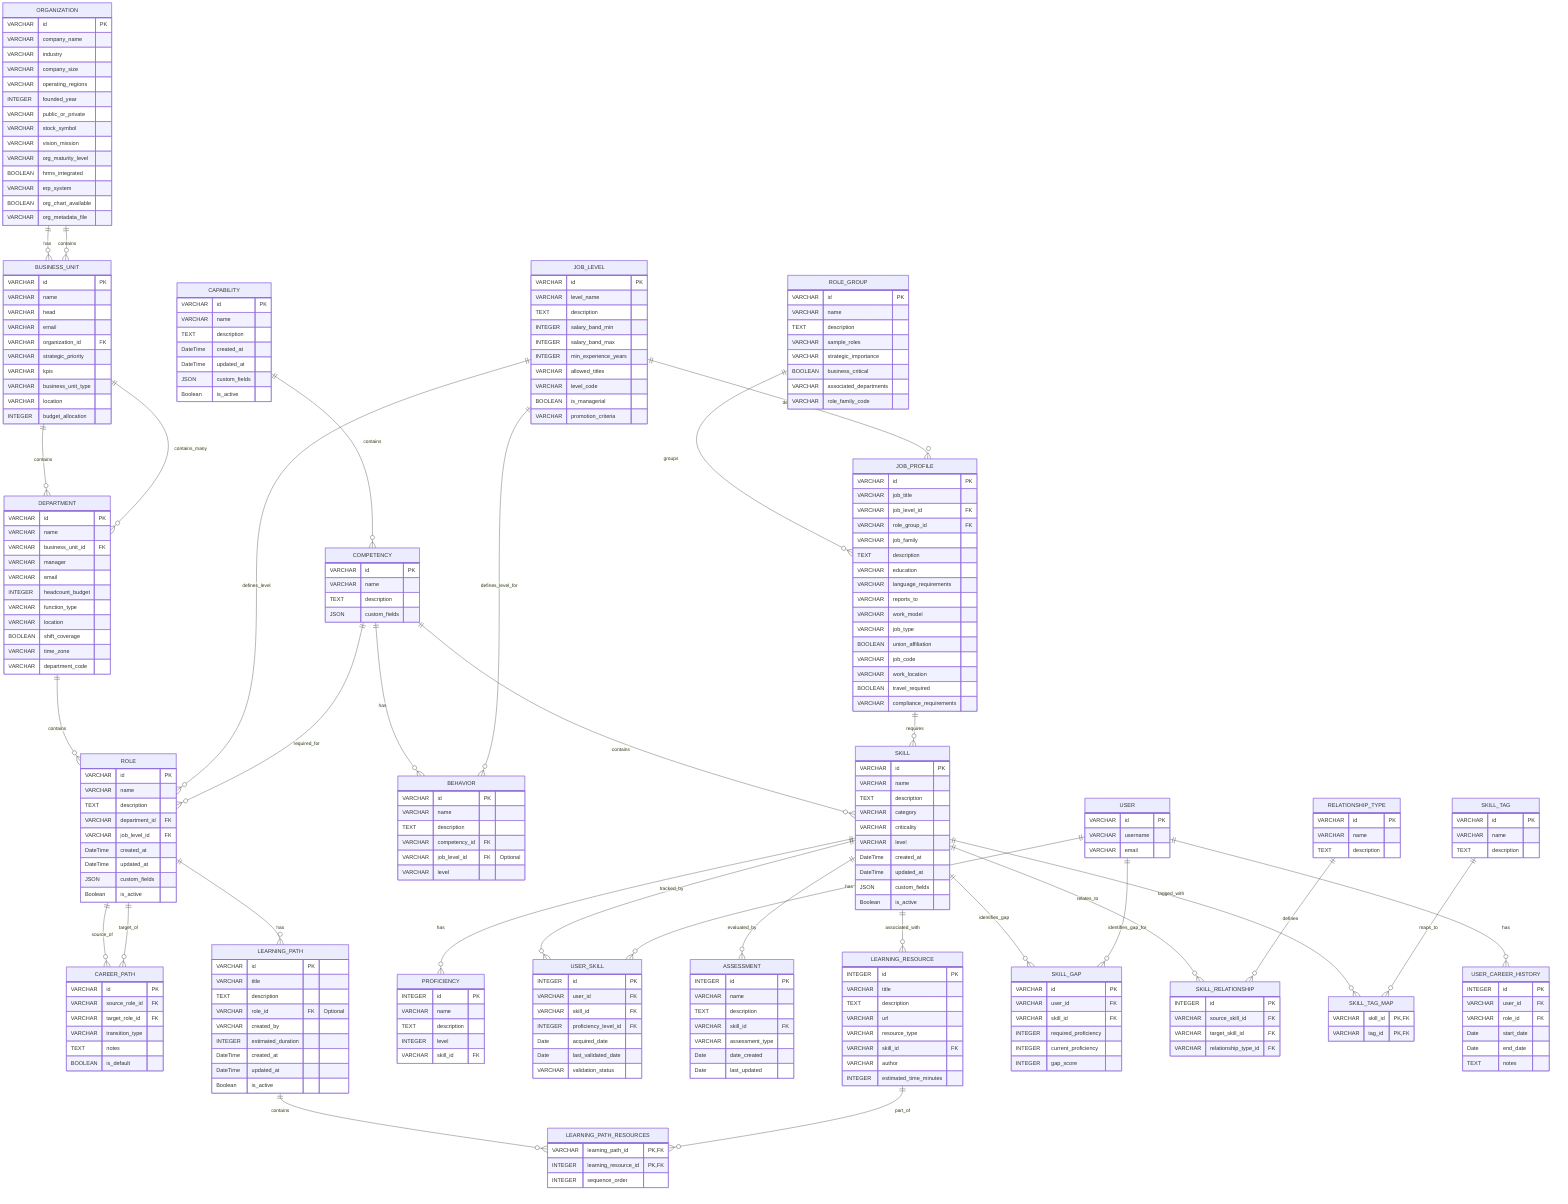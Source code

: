 erDiagram
    ORGANIZATION ||--o{ BUSINESS_UNIT : has
    BUSINESS_UNIT ||--o{ DEPARTMENT : contains
    DEPARTMENT ||--o{ ROLE : contains
    JOB_LEVEL ||--o{ ROLE : defines_level
    ROLE ||--o{ CAREER_PATH : source_of
    ROLE ||--o{ CAREER_PATH : target_of
    ROLE ||--o{ LEARNING_PATH : has
    ROLE_GROUP ||--o{ JOB_PROFILE : groups
    JOB_LEVEL ||--o{ JOB_PROFILE : defines_level
    COMPETENCY ||--o{ BEHAVIOR : has
    COMPETENCY ||--o{ SKILL : contains
    COMPETENCY ||--o{ ROLE : required_for
    CAPABILITY ||--o{ COMPETENCY : contains
    SKILL ||--o{ PROFICIENCY : has
    SKILL ||--o{ USER_SKILL : tracked_by
    SKILL ||--o{ ASSESSMENT : evaluated_by
    SKILL ||--o{ LEARNING_RESOURCE : associated_with
    SKILL ||--o{ SKILL_GAP : identifies_gap
    SKILL ||--o{ SKILL_RELATIONSHIP : relates_to
    SKILL ||--o{ SKILL_TAG_MAP : tagged_with
    RELATIONSHIP_TYPE ||--o{ SKILL_RELATIONSHIP : defines
    LEARNING_PATH ||--o{ LEARNING_PATH_RESOURCES : contains
    LEARNING_RESOURCE ||--o{ LEARNING_PATH_RESOURCES : part_of
    SKILL_TAG ||--o{ SKILL_TAG_MAP : maps_to
    USER ||--o{ USER_SKILL : has
    USER ||--o{ USER_CAREER_HISTORY : has
    USER ||--o{ SKILL_GAP : identifies_gap_for
    ORGANIZATION ||--o{ BUSINESS_UNIT : contains
    BUSINESS_UNIT ||--o{ DEPARTMENT : contains_many
    JOB_LEVEL ||--o{ BEHAVIOR : defines_level_for
    JOB_PROFILE ||--o{ SKILL : requires

    ORGANIZATION {
        VARCHAR id PK
        VARCHAR company_name
        VARCHAR industry
        VARCHAR company_size
        VARCHAR operating_regions
        INTEGER founded_year
        VARCHAR public_or_private
        VARCHAR stock_symbol
        VARCHAR vision_mission
        VARCHAR org_maturity_level
        BOOLEAN hrms_integrated
        VARCHAR erp_system
        BOOLEAN org_chart_available
        VARCHAR org_metadata_file
    }

    BUSINESS_UNIT {
        VARCHAR id PK
        VARCHAR name
        VARCHAR head
        VARCHAR email
        VARCHAR organization_id FK
        VARCHAR strategic_priority
        VARCHAR kpis
        VARCHAR business_unit_type
        VARCHAR location
        INTEGER budget_allocation
    }

    DEPARTMENT {
        VARCHAR id PK
        VARCHAR name
        VARCHAR business_unit_id FK
        VARCHAR manager
        VARCHAR email
        INTEGER headcount_budget
        VARCHAR function_type
        VARCHAR location
        BOOLEAN shift_coverage
        VARCHAR time_zone
        VARCHAR department_code
    }

    ROLE_GROUP {
        VARCHAR id PK
        VARCHAR name
        TEXT description
        VARCHAR sample_roles
        VARCHAR strategic_importance
        BOOLEAN business_critical
        VARCHAR associated_departments
        VARCHAR role_family_code
    }

    JOB_LEVEL {
        VARCHAR id PK
        VARCHAR level_name
        TEXT description
        INTEGER salary_band_min
        INTEGER salary_band_max
        INTEGER min_experience_years
        VARCHAR allowed_titles
        VARCHAR level_code
        BOOLEAN is_managerial
        VARCHAR promotion_criteria
    }

    JOB_PROFILE {
        VARCHAR id PK
        VARCHAR job_title
        VARCHAR job_level_id FK
        VARCHAR role_group_id FK
        VARCHAR job_family
        TEXT description
        VARCHAR education
        VARCHAR language_requirements
        VARCHAR reports_to
        VARCHAR work_model
        VARCHAR job_type
        BOOLEAN union_affiliation
        VARCHAR job_code
        VARCHAR work_location
        BOOLEAN travel_required
        VARCHAR compliance_requirements
    }

    RELATIONSHIP_TYPE {
        VARCHAR id PK
        VARCHAR name
        TEXT description
    }

    SKILL_RELATIONSHIP {
        INTEGER id PK
        VARCHAR source_skill_id FK
        VARCHAR target_skill_id FK
        VARCHAR relationship_type_id FK
    }

    CAPABILITY {
        VARCHAR id PK
        VARCHAR name
        TEXT description
        DateTime created_at
        DateTime updated_at
        JSON custom_fields
        Boolean is_active
    }

    COMPETENCY {
        VARCHAR id PK
        VARCHAR name
        TEXT description
        JSON custom_fields
    }

    BEHAVIOR {
        VARCHAR id PK
        VARCHAR name
        TEXT description
        VARCHAR competency_id FK
        VARCHAR job_level_id FK "Optional"
        VARCHAR level
    }

    SKILL {
        VARCHAR id PK
        VARCHAR name
        TEXT description
        VARCHAR category
        VARCHAR criticality
        VARCHAR level
        DateTime created_at
        DateTime updated_at
        JSON custom_fields
        Boolean is_active
    }

    PROFICIENCY {
        INTEGER id PK
        VARCHAR name
        TEXT description
        INTEGER level
        VARCHAR skill_id FK
    }

    ROLE {
        VARCHAR id PK
        VARCHAR name
        TEXT description
        VARCHAR department_id FK
        VARCHAR job_level_id FK
        DateTime created_at
        DateTime updated_at
        JSON custom_fields
        Boolean is_active
    }

    CAREER_PATH {
        VARCHAR id PK
        VARCHAR source_role_id FK
        VARCHAR target_role_id FK
        VARCHAR transition_type
        TEXT notes
        BOOLEAN is_default
    }

    SKILL_TAG {
        VARCHAR id PK
        VARCHAR name
        TEXT description
    }

    SKILL_TAG_MAP {
        VARCHAR skill_id PK,FK
        VARCHAR tag_id PK,FK
    }

    USER_SKILL {
        INTEGER id PK
        VARCHAR user_id FK
        VARCHAR skill_id FK
        INTEGER proficiency_level_id FK
        Date acquired_date
        Date last_validated_date
        VARCHAR validation_status
    }

    USER_CAREER_HISTORY {
        INTEGER id PK
        VARCHAR user_id FK
        VARCHAR role_id FK
        Date start_date
        Date end_date
        TEXT notes
    }

    ASSESSMENT {
        INTEGER id PK
        VARCHAR name
        TEXT description
        VARCHAR skill_id FK
        VARCHAR assessment_type
        Date date_created
        Date last_updated
    }

    LEARNING_RESOURCE {
        INTEGER id PK
        VARCHAR title
        TEXT description
        VARCHAR url
        VARCHAR resource_type
        VARCHAR skill_id FK
        VARCHAR author
        INTEGER estimated_time_minutes
    }

    LEARNING_PATH {
        VARCHAR id PK
        VARCHAR title
        TEXT description
        VARCHAR role_id FK "Optional"
        VARCHAR created_by
        INTEGER estimated_duration
        DateTime created_at
        DateTime updated_at
        Boolean is_active
    }

    LEARNING_PATH_RESOURCES {
        VARCHAR learning_path_id PK,FK
        INTEGER learning_resource_id PK,FK
        INTEGER sequence_order
    }

    SKILL_GAP {
        VARCHAR id PK
        VARCHAR user_id FK
        VARCHAR skill_id FK
        INTEGER required_proficiency
        INTEGER current_proficiency
        INTEGER gap_score
    }

    USER {
        VARCHAR id PK
        VARCHAR username
        VARCHAR email
    }